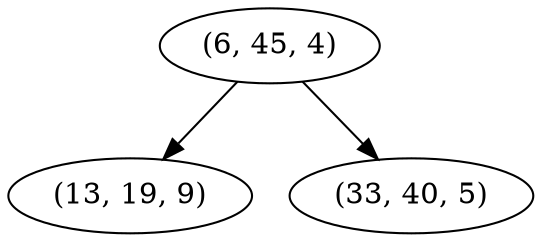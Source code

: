 digraph tree {
    "(6, 45, 4)";
    "(13, 19, 9)";
    "(33, 40, 5)";
    "(6, 45, 4)" -> "(13, 19, 9)";
    "(6, 45, 4)" -> "(33, 40, 5)";
}
